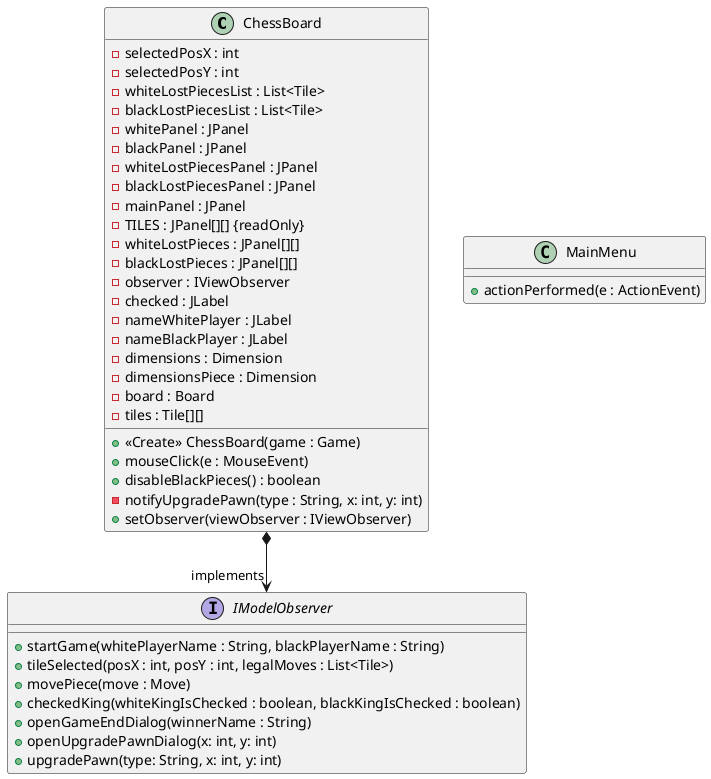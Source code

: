 @startuml
'https://plantuml.com/class-diagram

class ChessBoard
{
    - selectedPosX : int
    - selectedPosY : int
    - whiteLostPiecesList : List<Tile>
    - blackLostPiecesList : List<Tile>
    - whitePanel : JPanel
    - blackPanel : JPanel
    - whiteLostPiecesPanel : JPanel
    - blackLostPiecesPanel : JPanel
    - mainPanel : JPanel
    - TILES : JPanel[][] {readOnly}
    - whiteLostPieces : JPanel[][]
    - blackLostPieces : JPanel[][]
    - observer : IViewObserver
    - checked : JLabel
    - nameWhitePlayer : JLabel
    - nameBlackPlayer : JLabel
    - dimensions : Dimension
    - dimensionsPiece : Dimension
    - board : Board
    - tiles : Tile[][]
    + <<Create>> ChessBoard(game : Game)
    + mouseClick(e : MouseEvent)
    + disableBlackPieces() : boolean
    - notifyUpgradePawn(type : String, x: int, y: int)
    + setObserver(viewObserver : IViewObserver)



}

class MainMenu
{
    + actionPerformed(e : ActionEvent)
}

interface IModelObserver
{
    + startGame(whitePlayerName : String, blackPlayerName : String)
    + tileSelected(posX : int, posY : int, legalMoves : List<Tile>)
    + movePiece(move : Move)
    + checkedKing(whiteKingIsChecked : boolean, blackKingIsChecked : boolean)
    + openGameEndDialog(winnerName : String)
    + openUpgradePawnDialog(x: int, y: int)
    + upgradePawn(type: String, x: int, y: int)


}

ChessBoard *--> "implements" IModelObserver


@enduml